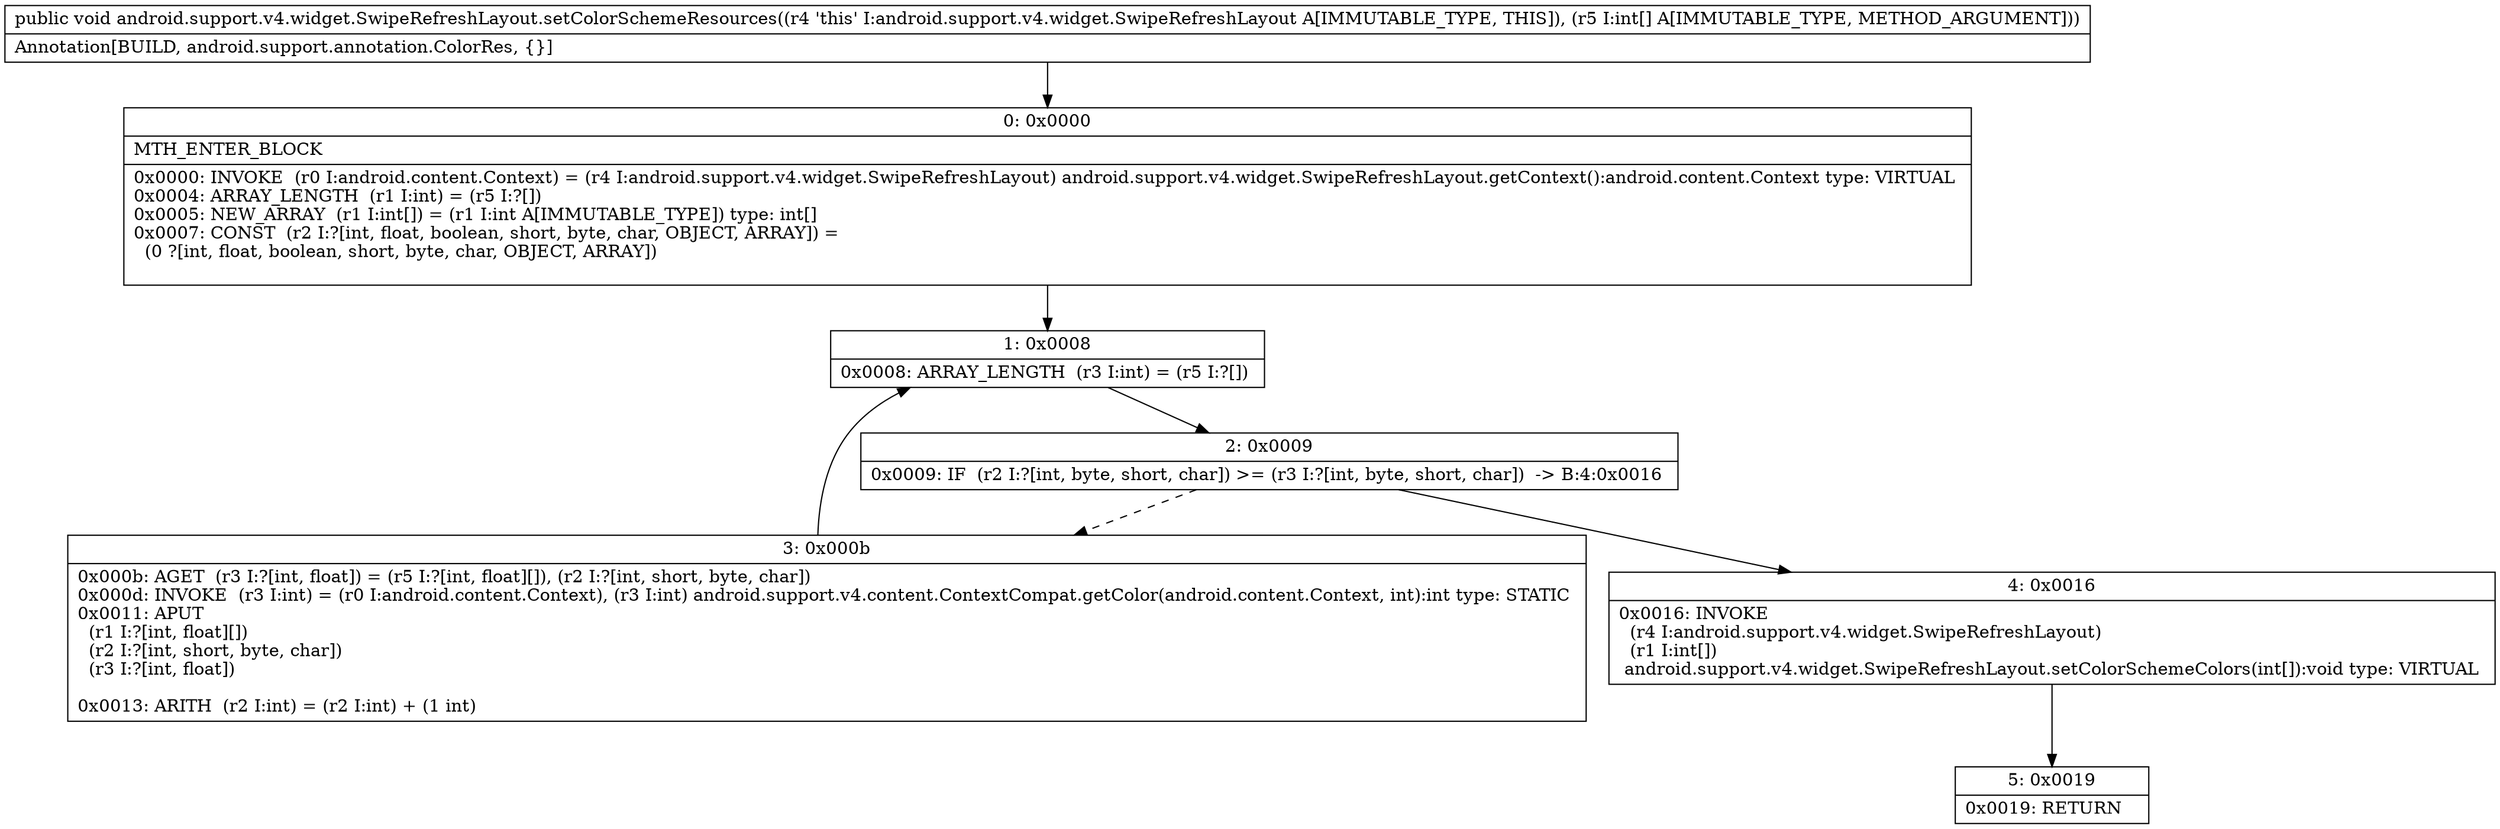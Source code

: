 digraph "CFG forandroid.support.v4.widget.SwipeRefreshLayout.setColorSchemeResources([I)V" {
Node_0 [shape=record,label="{0\:\ 0x0000|MTH_ENTER_BLOCK\l|0x0000: INVOKE  (r0 I:android.content.Context) = (r4 I:android.support.v4.widget.SwipeRefreshLayout) android.support.v4.widget.SwipeRefreshLayout.getContext():android.content.Context type: VIRTUAL \l0x0004: ARRAY_LENGTH  (r1 I:int) = (r5 I:?[]) \l0x0005: NEW_ARRAY  (r1 I:int[]) = (r1 I:int A[IMMUTABLE_TYPE]) type: int[] \l0x0007: CONST  (r2 I:?[int, float, boolean, short, byte, char, OBJECT, ARRAY]) = \l  (0 ?[int, float, boolean, short, byte, char, OBJECT, ARRAY])\l \l}"];
Node_1 [shape=record,label="{1\:\ 0x0008|0x0008: ARRAY_LENGTH  (r3 I:int) = (r5 I:?[]) \l}"];
Node_2 [shape=record,label="{2\:\ 0x0009|0x0009: IF  (r2 I:?[int, byte, short, char]) \>= (r3 I:?[int, byte, short, char])  \-\> B:4:0x0016 \l}"];
Node_3 [shape=record,label="{3\:\ 0x000b|0x000b: AGET  (r3 I:?[int, float]) = (r5 I:?[int, float][]), (r2 I:?[int, short, byte, char]) \l0x000d: INVOKE  (r3 I:int) = (r0 I:android.content.Context), (r3 I:int) android.support.v4.content.ContextCompat.getColor(android.content.Context, int):int type: STATIC \l0x0011: APUT  \l  (r1 I:?[int, float][])\l  (r2 I:?[int, short, byte, char])\l  (r3 I:?[int, float])\l \l0x0013: ARITH  (r2 I:int) = (r2 I:int) + (1 int) \l}"];
Node_4 [shape=record,label="{4\:\ 0x0016|0x0016: INVOKE  \l  (r4 I:android.support.v4.widget.SwipeRefreshLayout)\l  (r1 I:int[])\l android.support.v4.widget.SwipeRefreshLayout.setColorSchemeColors(int[]):void type: VIRTUAL \l}"];
Node_5 [shape=record,label="{5\:\ 0x0019|0x0019: RETURN   \l}"];
MethodNode[shape=record,label="{public void android.support.v4.widget.SwipeRefreshLayout.setColorSchemeResources((r4 'this' I:android.support.v4.widget.SwipeRefreshLayout A[IMMUTABLE_TYPE, THIS]), (r5 I:int[] A[IMMUTABLE_TYPE, METHOD_ARGUMENT]))  | Annotation[BUILD, android.support.annotation.ColorRes, \{\}]\l}"];
MethodNode -> Node_0;
Node_0 -> Node_1;
Node_1 -> Node_2;
Node_2 -> Node_3[style=dashed];
Node_2 -> Node_4;
Node_3 -> Node_1;
Node_4 -> Node_5;
}

